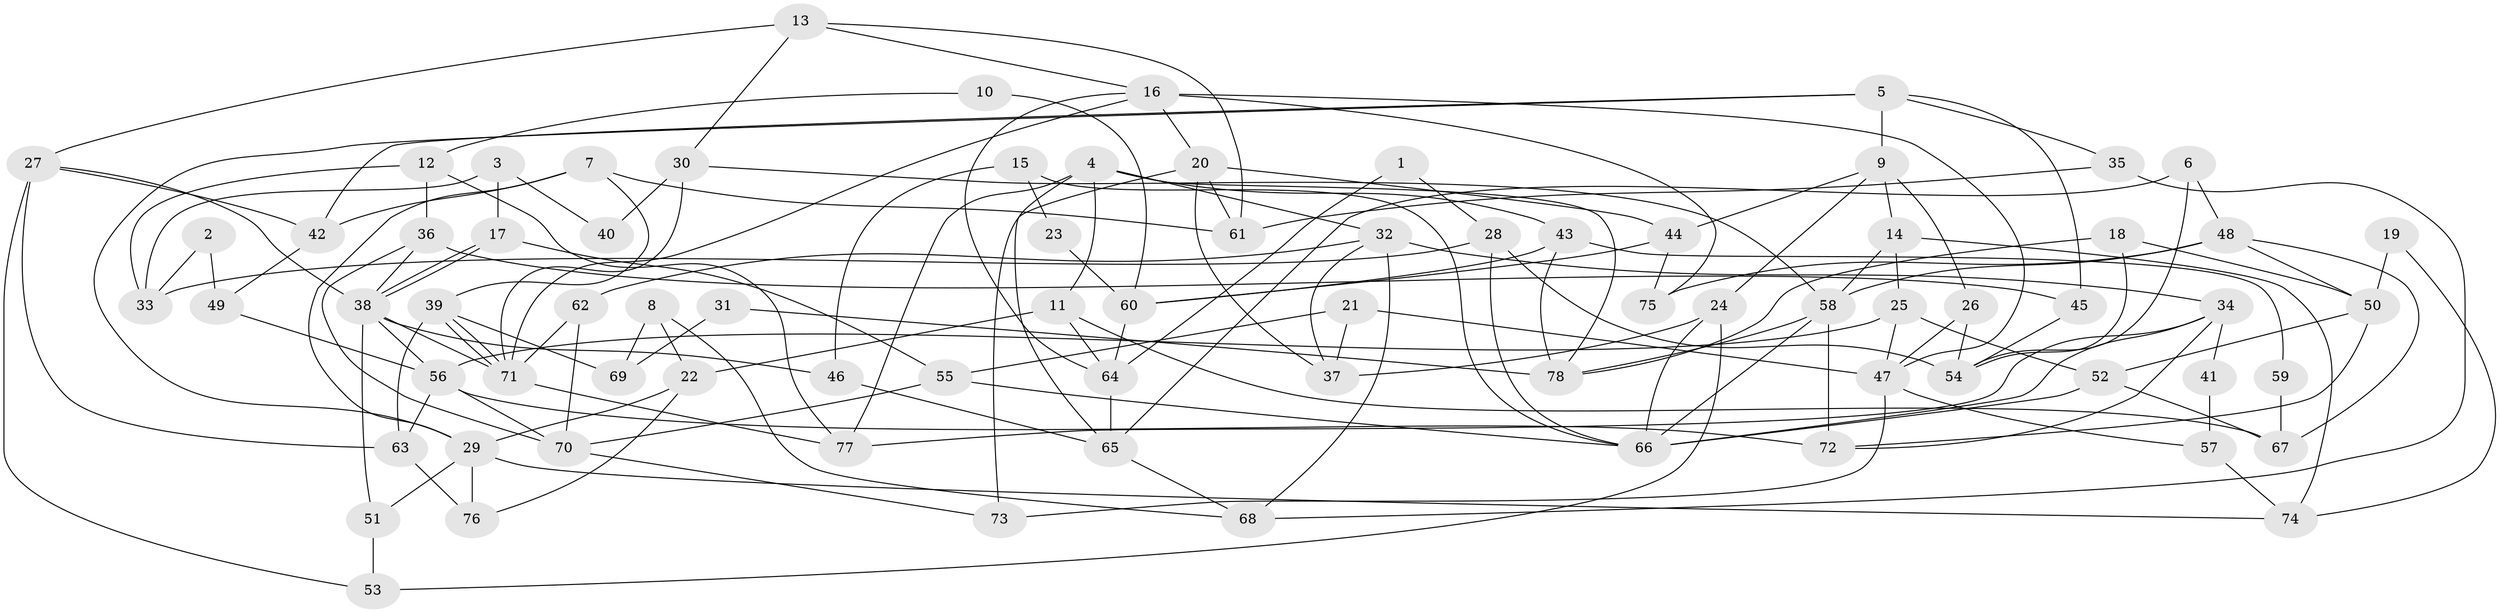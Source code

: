 // coarse degree distribution, {2: 0.0625, 3: 0.25, 7: 0.22916666666666666, 6: 0.125, 4: 0.16666666666666666, 8: 0.041666666666666664, 5: 0.0625, 9: 0.041666666666666664, 10: 0.020833333333333332}
// Generated by graph-tools (version 1.1) at 2025/41/03/06/25 10:41:53]
// undirected, 78 vertices, 156 edges
graph export_dot {
graph [start="1"]
  node [color=gray90,style=filled];
  1;
  2;
  3;
  4;
  5;
  6;
  7;
  8;
  9;
  10;
  11;
  12;
  13;
  14;
  15;
  16;
  17;
  18;
  19;
  20;
  21;
  22;
  23;
  24;
  25;
  26;
  27;
  28;
  29;
  30;
  31;
  32;
  33;
  34;
  35;
  36;
  37;
  38;
  39;
  40;
  41;
  42;
  43;
  44;
  45;
  46;
  47;
  48;
  49;
  50;
  51;
  52;
  53;
  54;
  55;
  56;
  57;
  58;
  59;
  60;
  61;
  62;
  63;
  64;
  65;
  66;
  67;
  68;
  69;
  70;
  71;
  72;
  73;
  74;
  75;
  76;
  77;
  78;
  1 -- 64;
  1 -- 28;
  2 -- 49;
  2 -- 33;
  3 -- 33;
  3 -- 17;
  3 -- 40;
  4 -- 32;
  4 -- 65;
  4 -- 11;
  4 -- 43;
  4 -- 77;
  4 -- 78;
  5 -- 45;
  5 -- 9;
  5 -- 29;
  5 -- 35;
  5 -- 42;
  6 -- 65;
  6 -- 48;
  6 -- 54;
  7 -- 42;
  7 -- 39;
  7 -- 29;
  7 -- 61;
  8 -- 68;
  8 -- 22;
  8 -- 69;
  9 -- 44;
  9 -- 14;
  9 -- 24;
  9 -- 26;
  10 -- 12;
  10 -- 60;
  11 -- 64;
  11 -- 22;
  11 -- 67;
  12 -- 77;
  12 -- 36;
  12 -- 33;
  13 -- 27;
  13 -- 61;
  13 -- 16;
  13 -- 30;
  14 -- 25;
  14 -- 58;
  14 -- 74;
  15 -- 46;
  15 -- 66;
  15 -- 23;
  16 -- 71;
  16 -- 20;
  16 -- 47;
  16 -- 64;
  16 -- 75;
  17 -- 55;
  17 -- 38;
  17 -- 38;
  18 -- 54;
  18 -- 78;
  18 -- 50;
  19 -- 74;
  19 -- 50;
  20 -- 37;
  20 -- 44;
  20 -- 61;
  20 -- 73;
  21 -- 37;
  21 -- 47;
  21 -- 55;
  22 -- 29;
  22 -- 76;
  23 -- 60;
  24 -- 66;
  24 -- 37;
  24 -- 53;
  25 -- 56;
  25 -- 47;
  25 -- 52;
  26 -- 47;
  26 -- 54;
  27 -- 63;
  27 -- 38;
  27 -- 42;
  27 -- 53;
  28 -- 54;
  28 -- 66;
  28 -- 33;
  29 -- 51;
  29 -- 74;
  29 -- 76;
  30 -- 71;
  30 -- 40;
  30 -- 58;
  31 -- 78;
  31 -- 69;
  32 -- 34;
  32 -- 62;
  32 -- 37;
  32 -- 68;
  34 -- 66;
  34 -- 77;
  34 -- 41;
  34 -- 72;
  35 -- 61;
  35 -- 68;
  36 -- 38;
  36 -- 70;
  36 -- 45;
  38 -- 51;
  38 -- 46;
  38 -- 56;
  38 -- 71;
  39 -- 63;
  39 -- 71;
  39 -- 71;
  39 -- 69;
  41 -- 57;
  42 -- 49;
  43 -- 78;
  43 -- 59;
  43 -- 60;
  44 -- 75;
  44 -- 60;
  45 -- 54;
  46 -- 65;
  47 -- 73;
  47 -- 57;
  48 -- 67;
  48 -- 50;
  48 -- 58;
  48 -- 75;
  49 -- 56;
  50 -- 72;
  50 -- 52;
  51 -- 53;
  52 -- 66;
  52 -- 67;
  55 -- 66;
  55 -- 70;
  56 -- 72;
  56 -- 63;
  56 -- 70;
  57 -- 74;
  58 -- 66;
  58 -- 72;
  58 -- 78;
  59 -- 67;
  60 -- 64;
  62 -- 70;
  62 -- 71;
  63 -- 76;
  64 -- 65;
  65 -- 68;
  70 -- 73;
  71 -- 77;
}
